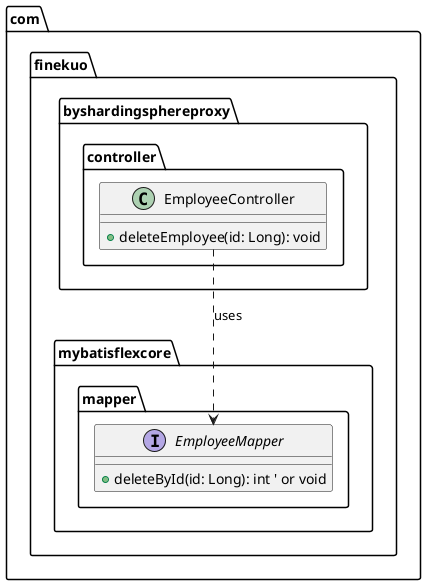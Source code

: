 @startuml
package com.finekuo.byshardingsphereproxy.controller {
  class EmployeeController {
    +deleteEmployee(id: Long): void
  }
}

package com.finekuo.mybatisflexcore.mapper {
  interface EmployeeMapper {
    +deleteById(id: Long): int ' or void
  }
}

com.finekuo.byshardingsphereproxy.controller.EmployeeController ..> com.finekuo.mybatisflexcore.mapper.EmployeeMapper : uses
@enduml
